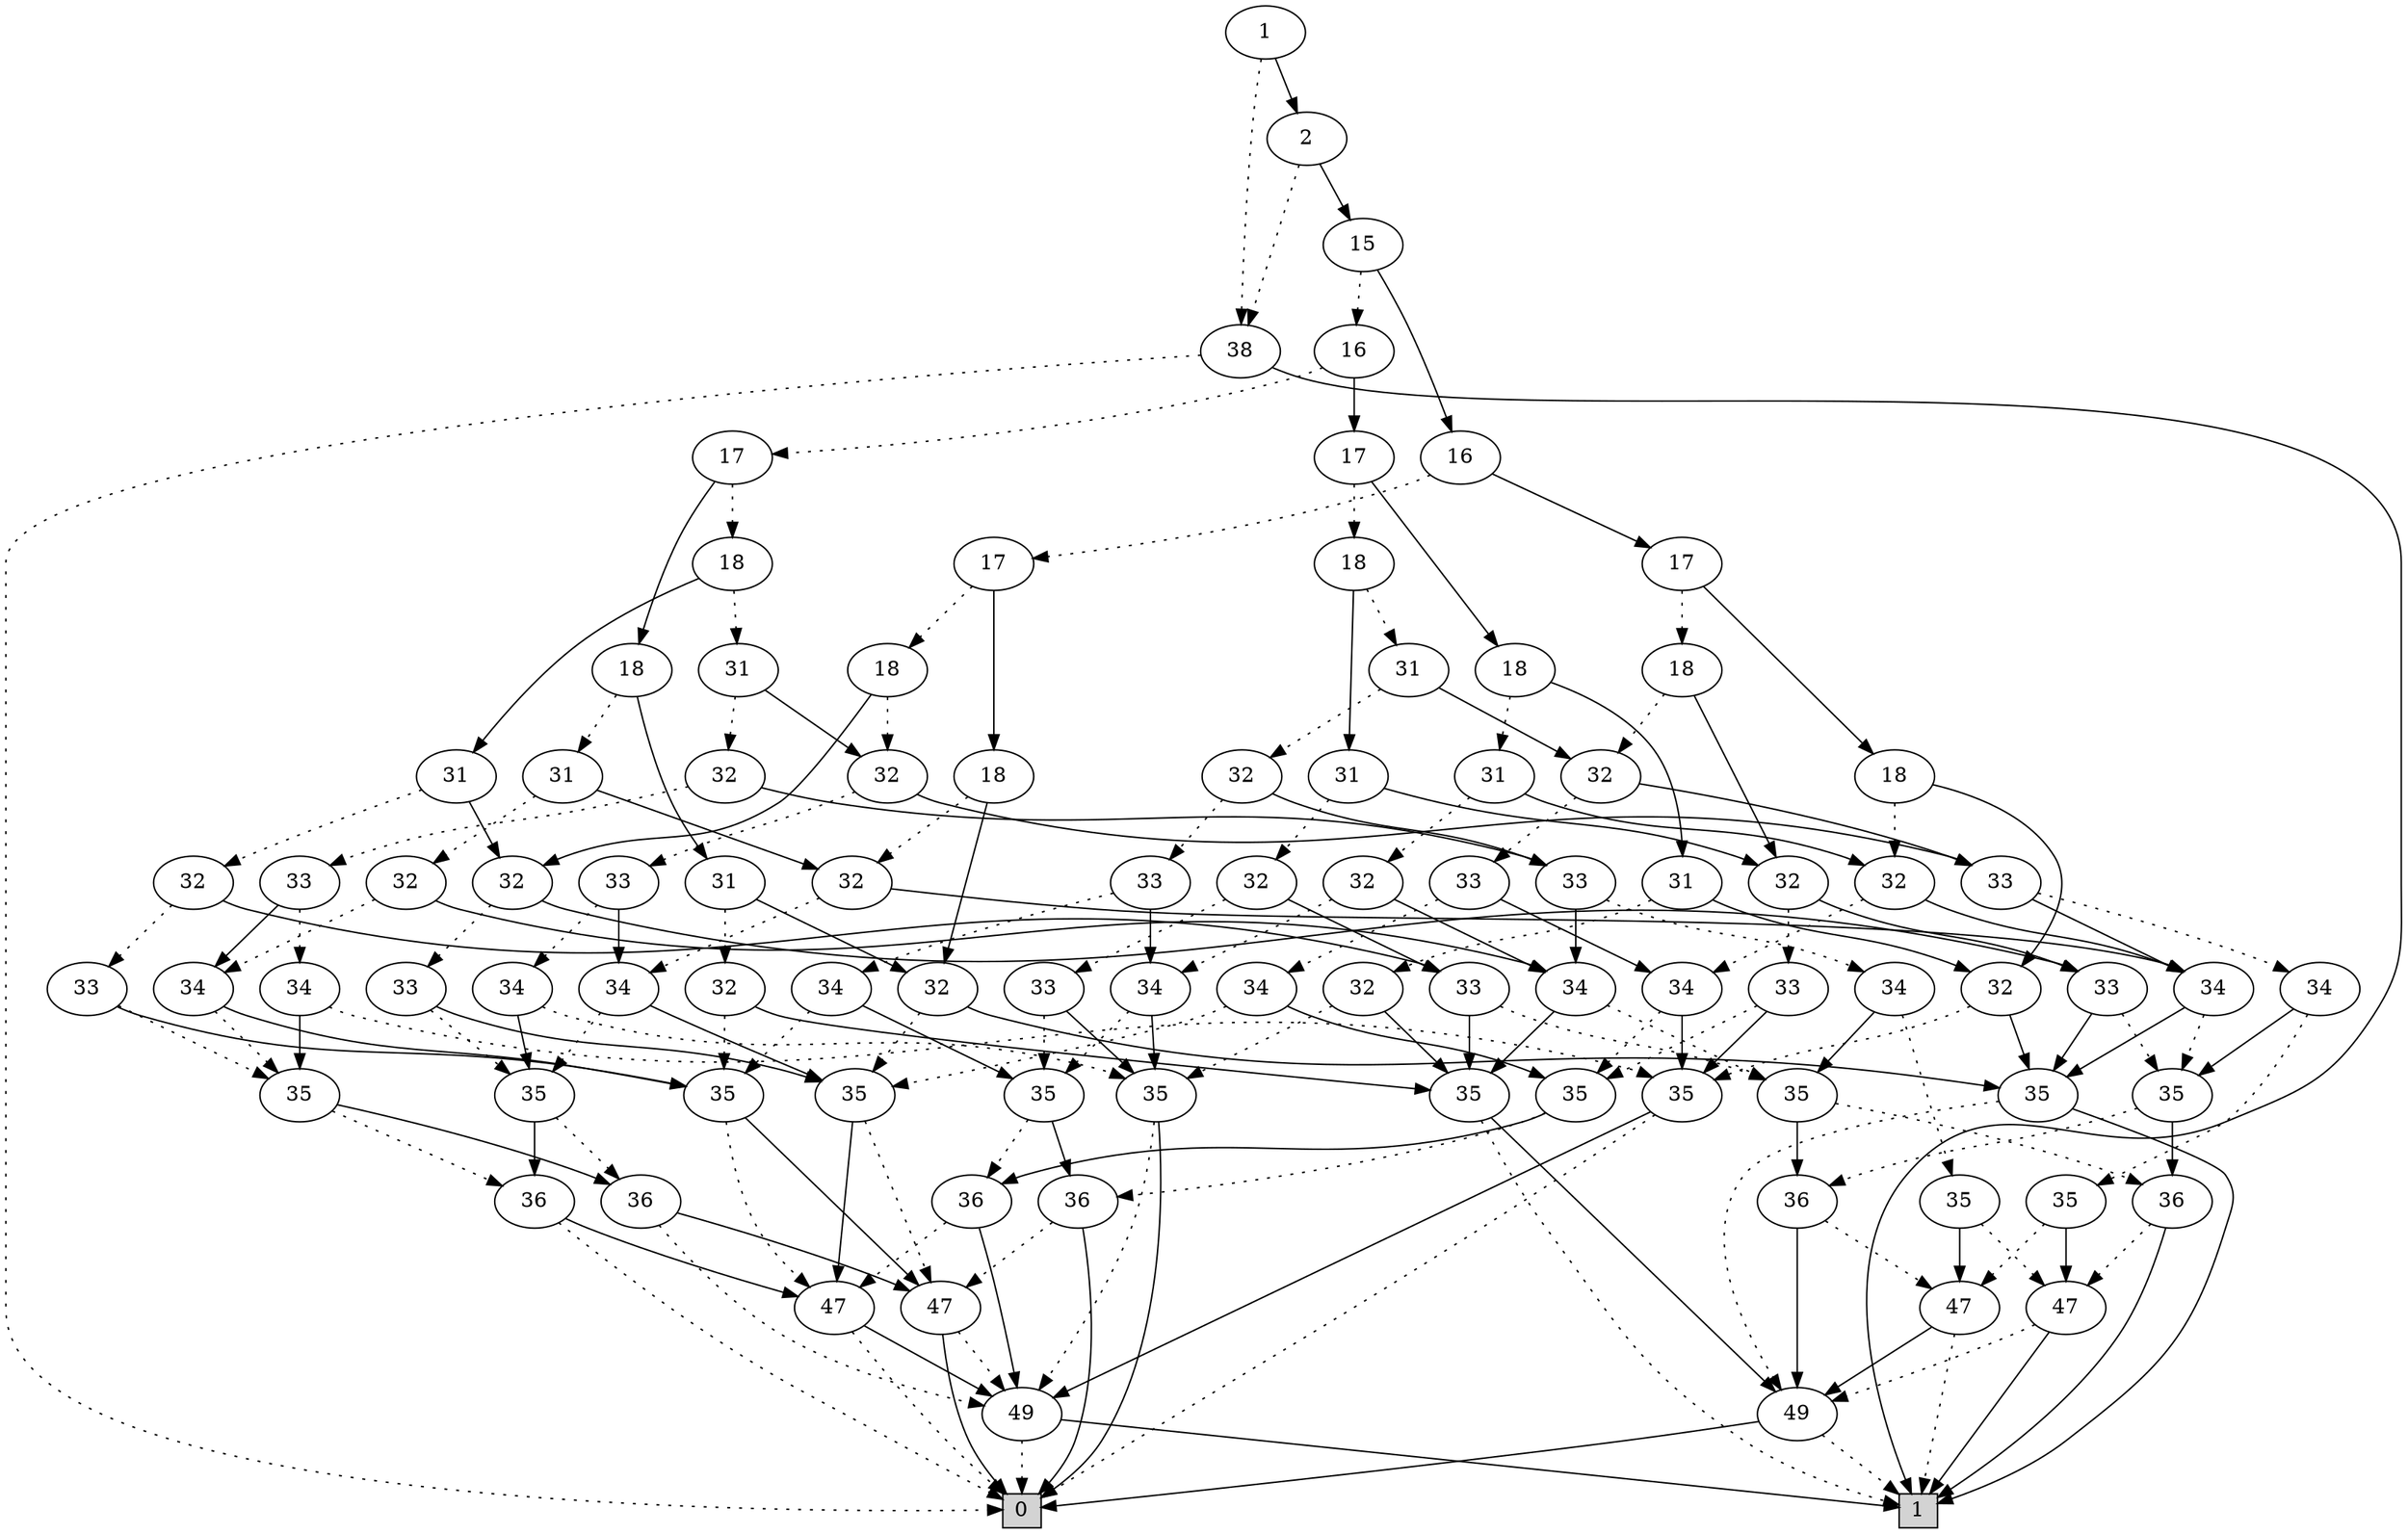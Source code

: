 digraph G {
0 [shape=box, label="0", style=filled, shape=box, height=0.3, width=0.3];
1 [shape=box, label="1", style=filled, shape=box, height=0.3, width=0.3];
41479 [label="1"];
41479 -> 78 [style=dotted];
41479 -> 41478 [style=filled];
78 [label="38"];
78 -> 0 [style=dotted];
78 -> 1 [style=filled];
41478 [label="2"];
41478 -> 78 [style=dotted];
41478 -> 31364 [style=filled];
31364 [label="15"];
31364 -> 31356 [style=dotted];
31364 -> 31363 [style=filled];
31356 [label="16"];
31356 -> 31330 [style=dotted];
31356 -> 31355 [style=filled];
31330 [label="17"];
31330 -> 31322 [style=dotted];
31330 -> 31329 [style=filled];
31322 [label="18"];
31322 -> 31314 [style=dotted];
31322 -> 31321 [style=filled];
31314 [label="31"];
31314 -> 31305 [style=dotted];
31314 -> 31313 [style=filled];
31305 [label="32"];
31305 -> 31301 [style=dotted];
31305 -> 31304 [style=filled];
31301 [label="33"];
31301 -> 31298 [style=dotted];
31301 -> 31300 [style=filled];
31298 [label="34"];
31298 -> 513 [style=dotted];
31298 -> 31271 [style=filled];
513 [label="35"];
513 -> 0 [style=dotted];
513 -> 100 [style=filled];
100 [label="49"];
100 -> 0 [style=dotted];
100 -> 1 [style=filled];
31271 [label="35"];
31271 -> 842 [style=dotted];
31271 -> 1207 [style=filled];
842 [label="36"];
842 -> 0 [style=dotted];
842 -> 574 [style=filled];
574 [label="47"];
574 -> 0 [style=dotted];
574 -> 100 [style=filled];
1207 [label="36"];
1207 -> 100 [style=dotted];
1207 -> 582 [style=filled];
582 [label="47"];
582 -> 100 [style=dotted];
582 -> 0 [style=filled];
31300 [label="34"];
31300 -> 31271 [style=dotted];
31300 -> 31299 [style=filled];
31299 [label="35"];
31299 -> 574 [style=dotted];
31299 -> 582 [style=filled];
31304 [label="33"];
31304 -> 31302 [style=dotted];
31304 -> 31303 [style=filled];
31302 [label="34"];
31302 -> 31275 [style=dotted];
31302 -> 31278 [style=filled];
31275 [label="35"];
31275 -> 588 [style=dotted];
31275 -> 576 [style=filled];
588 [label="47"];
588 -> 101 [style=dotted];
588 -> 1 [style=filled];
101 [label="49"];
101 -> 1 [style=dotted];
101 -> 0 [style=filled];
576 [label="47"];
576 -> 1 [style=dotted];
576 -> 101 [style=filled];
31278 [label="35"];
31278 -> 974 [style=dotted];
31278 -> 945 [style=filled];
974 [label="36"];
974 -> 588 [style=dotted];
974 -> 1 [style=filled];
945 [label="36"];
945 -> 576 [style=dotted];
945 -> 101 [style=filled];
31303 [label="34"];
31303 -> 31278 [style=dotted];
31303 -> 515 [style=filled];
515 [label="35"];
515 -> 1 [style=dotted];
515 -> 101 [style=filled];
31313 [label="32"];
31313 -> 31309 [style=dotted];
31313 -> 31312 [style=filled];
31309 [label="33"];
31309 -> 31306 [style=dotted];
31309 -> 31308 [style=filled];
31306 [label="34"];
31306 -> 521 [style=dotted];
31306 -> 31285 [style=filled];
521 [label="35"];
521 -> 100 [style=dotted];
521 -> 0 [style=filled];
31285 [label="35"];
31285 -> 1207 [style=dotted];
31285 -> 842 [style=filled];
31308 [label="34"];
31308 -> 31285 [style=dotted];
31308 -> 31307 [style=filled];
31307 [label="35"];
31307 -> 582 [style=dotted];
31307 -> 574 [style=filled];
31312 [label="33"];
31312 -> 31310 [style=dotted];
31312 -> 31311 [style=filled];
31310 [label="34"];
31310 -> 31289 [style=dotted];
31310 -> 31292 [style=filled];
31289 [label="35"];
31289 -> 576 [style=dotted];
31289 -> 588 [style=filled];
31292 [label="35"];
31292 -> 945 [style=dotted];
31292 -> 974 [style=filled];
31311 [label="34"];
31311 -> 31292 [style=dotted];
31311 -> 527 [style=filled];
527 [label="35"];
527 -> 101 [style=dotted];
527 -> 1 [style=filled];
31321 [label="31"];
31321 -> 31317 [style=dotted];
31321 -> 31320 [style=filled];
31317 [label="32"];
31317 -> 31315 [style=dotted];
31317 -> 31316 [style=filled];
31315 [label="33"];
31315 -> 31271 [style=dotted];
31315 -> 31299 [style=filled];
31316 [label="33"];
31316 -> 31278 [style=dotted];
31316 -> 515 [style=filled];
31320 [label="32"];
31320 -> 31318 [style=dotted];
31320 -> 31319 [style=filled];
31318 [label="33"];
31318 -> 31285 [style=dotted];
31318 -> 31307 [style=filled];
31319 [label="33"];
31319 -> 31292 [style=dotted];
31319 -> 527 [style=filled];
31329 [label="18"];
31329 -> 31325 [style=dotted];
31329 -> 31328 [style=filled];
31325 [label="31"];
31325 -> 31323 [style=dotted];
31325 -> 31324 [style=filled];
31323 [label="32"];
31323 -> 31300 [style=dotted];
31323 -> 31303 [style=filled];
31324 [label="32"];
31324 -> 31308 [style=dotted];
31324 -> 31311 [style=filled];
31328 [label="31"];
31328 -> 31326 [style=dotted];
31328 -> 31327 [style=filled];
31326 [label="32"];
31326 -> 31299 [style=dotted];
31326 -> 515 [style=filled];
31327 [label="32"];
31327 -> 31307 [style=dotted];
31327 -> 527 [style=filled];
31355 [label="17"];
31355 -> 31347 [style=dotted];
31355 -> 31354 [style=filled];
31347 [label="18"];
31347 -> 31341 [style=dotted];
31347 -> 31346 [style=filled];
31341 [label="31"];
31341 -> 31335 [style=dotted];
31341 -> 31340 [style=filled];
31335 [label="32"];
31335 -> 31334 [style=dotted];
31335 -> 31304 [style=filled];
31334 [label="33"];
31334 -> 31332 [style=dotted];
31334 -> 31333 [style=filled];
31332 [label="34"];
31332 -> 31299 [style=dotted];
31332 -> 31331 [style=filled];
31331 [label="35"];
31331 -> 989 [style=dotted];
31331 -> 929 [style=filled];
989 [label="36"];
989 -> 574 [style=dotted];
989 -> 100 [style=filled];
929 [label="36"];
929 -> 582 [style=dotted];
929 -> 0 [style=filled];
31333 [label="34"];
31333 -> 31331 [style=dotted];
31333 -> 521 [style=filled];
31340 [label="32"];
31340 -> 31339 [style=dotted];
31340 -> 31312 [style=filled];
31339 [label="33"];
31339 -> 31337 [style=dotted];
31339 -> 31338 [style=filled];
31337 [label="34"];
31337 -> 31307 [style=dotted];
31337 -> 31336 [style=filled];
31336 [label="35"];
31336 -> 929 [style=dotted];
31336 -> 989 [style=filled];
31338 [label="34"];
31338 -> 31336 [style=dotted];
31338 -> 513 [style=filled];
31346 [label="31"];
31346 -> 31343 [style=dotted];
31346 -> 31345 [style=filled];
31343 [label="32"];
31343 -> 31342 [style=dotted];
31343 -> 31316 [style=filled];
31342 [label="33"];
31342 -> 31331 [style=dotted];
31342 -> 521 [style=filled];
31345 [label="32"];
31345 -> 31344 [style=dotted];
31345 -> 31319 [style=filled];
31344 [label="33"];
31344 -> 31336 [style=dotted];
31344 -> 513 [style=filled];
31354 [label="18"];
31354 -> 31350 [style=dotted];
31354 -> 31353 [style=filled];
31350 [label="31"];
31350 -> 31348 [style=dotted];
31350 -> 31349 [style=filled];
31348 [label="32"];
31348 -> 31333 [style=dotted];
31348 -> 31303 [style=filled];
31349 [label="32"];
31349 -> 31338 [style=dotted];
31349 -> 31311 [style=filled];
31353 [label="31"];
31353 -> 31351 [style=dotted];
31353 -> 31352 [style=filled];
31351 [label="32"];
31351 -> 521 [style=dotted];
31351 -> 515 [style=filled];
31352 [label="32"];
31352 -> 513 [style=dotted];
31352 -> 527 [style=filled];
31363 [label="16"];
31363 -> 31359 [style=dotted];
31363 -> 31362 [style=filled];
31359 [label="17"];
31359 -> 31357 [style=dotted];
31359 -> 31358 [style=filled];
31357 [label="18"];
31357 -> 31313 [style=dotted];
31357 -> 31320 [style=filled];
31358 [label="18"];
31358 -> 31324 [style=dotted];
31358 -> 31327 [style=filled];
31362 [label="17"];
31362 -> 31360 [style=dotted];
31362 -> 31361 [style=filled];
31360 [label="18"];
31360 -> 31340 [style=dotted];
31360 -> 31345 [style=filled];
31361 [label="18"];
31361 -> 31349 [style=dotted];
31361 -> 31352 [style=filled];
}

